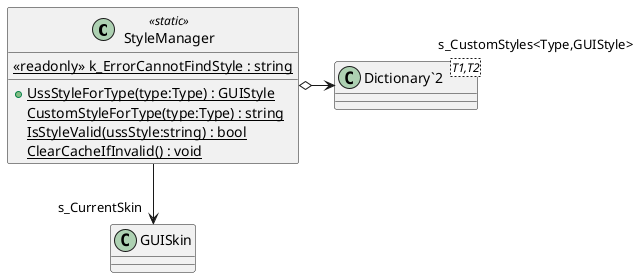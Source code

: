 @startuml
class StyleManager <<static>> {
    {static} <<readonly>> k_ErrorCannotFindStyle : string
    + {static} UssStyleForType(type:Type) : GUIStyle
    {static} CustomStyleForType(type:Type) : string
    {static} IsStyleValid(ussStyle:string) : bool
    {static} ClearCacheIfInvalid() : void
}
class "Dictionary`2"<T1,T2> {
}
StyleManager o-> "s_CustomStyles<Type,GUIStyle>" "Dictionary`2"
StyleManager --> "s_CurrentSkin" GUISkin
@enduml
